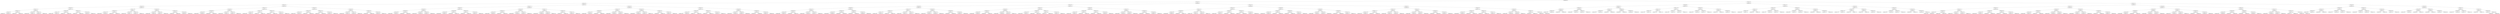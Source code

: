 digraph G{
823156231 [label="Node{data=[6816, 6816]}"]
823156231 -> 998681597
998681597 [label="Node{data=[3604, 3604]}"]
998681597 -> 622530648
622530648 [label="Node{data=[2948, 2948]}"]
622530648 -> 419401091
419401091 [label="Node{data=[2391, 2391]}"]
419401091 -> 732694781
732694781 [label="Node{data=[1355, 1355]}"]
732694781 -> 637241142
637241142 [label="Node{data=[1339, 1339]}"]
637241142 -> 1478478337
1478478337 [label="Node{data=[1331, 1331]}"]
1478478337 -> 1013499668
1013499668 [label="Node{data=[1327, 1327]}"]
1013499668 -> 2001263492
2001263492 [label="Node{data=[918, 918]}"]
2001263492 -> 242425964
242425964 [label="Node{data=[912, 912]}"]
2001263492 -> 681229409
681229409 [label="Node{data=[1326, 1326]}"]
1013499668 -> 1378913793
1378913793 [label="Node{data=[1329, 1329]}"]
1378913793 -> 1670773560
1670773560 [label="Node{data=[1328, 1328]}"]
1378913793 -> 1962071910
1962071910 [label="Node{data=[1330, 1330]}"]
1478478337 -> 158729261
158729261 [label="Node{data=[1335, 1335]}"]
158729261 -> 1600177028
1600177028 [label="Node{data=[1333, 1333]}"]
1600177028 -> 325107563
325107563 [label="Node{data=[1332, 1332]}"]
1600177028 -> 1900745606
1900745606 [label="Node{data=[1334, 1334]}"]
158729261 -> 1218782958
1218782958 [label="Node{data=[1337, 1337]}"]
1218782958 -> 293642397
293642397 [label="Node{data=[1336, 1336]}"]
1218782958 -> 118345249
118345249 [label="Node{data=[1338, 1338]}"]
637241142 -> 787688037
787688037 [label="Node{data=[1347, 1347]}"]
787688037 -> 1333852931
1333852931 [label="Node{data=[1343, 1343]}"]
1333852931 -> 1536179750
1536179750 [label="Node{data=[1341, 1341]}"]
1536179750 -> 839229363
839229363 [label="Node{data=[1340, 1340]}"]
1536179750 -> 93469588
93469588 [label="Node{data=[1342, 1342]}"]
1333852931 -> 1300398278
1300398278 [label="Node{data=[1345, 1345]}"]
1300398278 -> 398059102
398059102 [label="Node{data=[1344, 1344]}"]
1300398278 -> 157227805
157227805 [label="Node{data=[1346, 1346]}"]
787688037 -> 495308601
495308601 [label="Node{data=[1351, 1351]}"]
495308601 -> 1146677503
1146677503 [label="Node{data=[1349, 1349]}"]
1146677503 -> 470510908
470510908 [label="Node{data=[1348, 1348]}"]
1146677503 -> 1836915283
1836915283 [label="Node{data=[1350, 1350]}"]
495308601 -> 1580399810
1580399810 [label="Node{data=[1353, 1353]}"]
1580399810 -> 1563359467
1563359467 [label="Node{data=[1352, 1352]}"]
1580399810 -> 436935935
436935935 [label="Node{data=[1354, 1354]}"]
732694781 -> 530657903
530657903 [label="Node{data=[2282, 2282]}"]
530657903 -> 1455163829
1455163829 [label="Node{data=[2274, 2274]}"]
1455163829 -> 2088720937
2088720937 [label="Node{data=[2190, 2190]}"]
2088720937 -> 1053904317
1053904317 [label="Node{data=[1357, 1357]}"]
1053904317 -> 687153730
687153730 [label="Node{data=[1356, 1356]}"]
1053904317 -> 506619720
506619720 [label="Node{data=[1358, 1358]}"]
2088720937 -> 412797109
412797109 [label="Node{data=[2232, 2232]}"]
412797109 -> 739427006
739427006 [label="Node{data=[2219, 2219]}"]
412797109 -> 770966092
770966092 [label="Node{data=[2254, 2254]}"]
1455163829 -> 552679581
552679581 [label="Node{data=[2278, 2278]}"]
552679581 -> 1851822934
1851822934 [label="Node{data=[2276, 2276]}"]
1851822934 -> 1415428886
1415428886 [label="Node{data=[2275, 2275]}"]
1851822934 -> 1505109427
1505109427 [label="Node{data=[2277, 2277]}"]
552679581 -> 1890245576
1890245576 [label="Node{data=[2280, 2280]}"]
1890245576 -> 448404648
448404648 [label="Node{data=[2279, 2279]}"]
1890245576 -> 587633122
587633122 [label="Node{data=[2281, 2281]}"]
530657903 -> 1274393484
1274393484 [label="Node{data=[2383, 2383]}"]
1274393484 -> 1831294369
1831294369 [label="Node{data=[2286, 2286]}"]
1831294369 -> 665996273
665996273 [label="Node{data=[2284, 2284]}"]
665996273 -> 808208228
808208228 [label="Node{data=[2283, 2283]}"]
665996273 -> 1453587262
1453587262 [label="Node{data=[2285, 2285]}"]
1831294369 -> 33437206
33437206 [label="Node{data=[2329, 2329]}"]
33437206 -> 883300379
883300379 [label="Node{data=[2287, 2287]}"]
33437206 -> 1726185100
1726185100 [label="Node{data=[2382, 2382]}"]
1274393484 -> 793776997
793776997 [label="Node{data=[2387, 2387]}"]
793776997 -> 1609489951
1609489951 [label="Node{data=[2385, 2385]}"]
1609489951 -> 1527538489
1527538489 [label="Node{data=[2384, 2384]}"]
1609489951 -> 652632522
652632522 [label="Node{data=[2386, 2386]}"]
793776997 -> 159548744
159548744 [label="Node{data=[2389, 2389]}"]
159548744 -> 540392513
540392513 [label="Node{data=[2388, 2388]}"]
159548744 -> 404231893
404231893 [label="Node{data=[2390, 2390]}"]
419401091 -> 224779309
224779309 [label="Node{data=[2423, 2423]}"]
224779309 -> 282112012
282112012 [label="Node{data=[2407, 2407]}"]
282112012 -> 487248355
487248355 [label="Node{data=[2399, 2399]}"]
487248355 -> 1174192681
1174192681 [label="Node{data=[2395, 2395]}"]
1174192681 -> 1717303823
1717303823 [label="Node{data=[2393, 2393]}"]
1717303823 -> 1939764760
1939764760 [label="Node{data=[2392, 2392]}"]
1717303823 -> 944776257
944776257 [label="Node{data=[2394, 2394]}"]
1174192681 -> 454972648
454972648 [label="Node{data=[2397, 2397]}"]
454972648 -> 573332998
573332998 [label="Node{data=[2396, 2396]}"]
454972648 -> 570610413
570610413 [label="Node{data=[2398, 2398]}"]
487248355 -> 457808064
457808064 [label="Node{data=[2403, 2403]}"]
457808064 -> 1914250837
1914250837 [label="Node{data=[2401, 2401]}"]
1914250837 -> 839228030
839228030 [label="Node{data=[2400, 2400]}"]
1914250837 -> 103064425
103064425 [label="Node{data=[2402, 2402]}"]
457808064 -> 1367127285
1367127285 [label="Node{data=[2405, 2405]}"]
1367127285 -> 1793854209
1793854209 [label="Node{data=[2404, 2404]}"]
1367127285 -> 1956952648
1956952648 [label="Node{data=[2406, 2406]}"]
282112012 -> 1471705182
1471705182 [label="Node{data=[2415, 2415]}"]
1471705182 -> 1666690368
1666690368 [label="Node{data=[2411, 2411]}"]
1666690368 -> 1776879144
1776879144 [label="Node{data=[2409, 2409]}"]
1776879144 -> 944674727
944674727 [label="Node{data=[2408, 2408]}"]
1776879144 -> 744499824
744499824 [label="Node{data=[2410, 2410]}"]
1666690368 -> 1912848145
1912848145 [label="Node{data=[2413, 2413]}"]
1912848145 -> 1400516415
1400516415 [label="Node{data=[2412, 2412]}"]
1912848145 -> 533031256
533031256 [label="Node{data=[2414, 2414]}"]
1471705182 -> 853271418
853271418 [label="Node{data=[2419, 2419]}"]
853271418 -> 1565473031
1565473031 [label="Node{data=[2417, 2417]}"]
1565473031 -> 1599010374
1599010374 [label="Node{data=[2416, 2416]}"]
1565473031 -> 1802881886
1802881886 [label="Node{data=[2418, 2418]}"]
853271418 -> 114832761
114832761 [label="Node{data=[2421, 2421]}"]
114832761 -> 586920868
586920868 [label="Node{data=[2420, 2420]}"]
114832761 -> 179281275
179281275 [label="Node{data=[2422, 2422]}"]
224779309 -> 1329956939
1329956939 [label="Node{data=[2491, 2491]}"]
1329956939 -> 150019879
150019879 [label="Node{data=[2431, 2431]}"]
150019879 -> 2011753230
2011753230 [label="Node{data=[2427, 2427]}"]
2011753230 -> 31122637
31122637 [label="Node{data=[2425, 2425]}"]
31122637 -> 1648243565
1648243565 [label="Node{data=[2424, 2424]}"]
31122637 -> 1656094762
1656094762 [label="Node{data=[2426, 2426]}"]
2011753230 -> 1379280873
1379280873 [label="Node{data=[2429, 2429]}"]
1379280873 -> 68967918
68967918 [label="Node{data=[2428, 2428]}"]
1379280873 -> 397063003
397063003 [label="Node{data=[2430, 2430]}"]
150019879 -> 1171211988
1171211988 [label="Node{data=[2487, 2487]}"]
1171211988 -> 639969515
639969515 [label="Node{data=[2485, 2485]}"]
639969515 -> 1085334252
1085334252 [label="Node{data=[2434, 2434]}"]
639969515 -> 37921226
37921226 [label="Node{data=[2486, 2486]}"]
1171211988 -> 1032109744
1032109744 [label="Node{data=[2489, 2489]}"]
1032109744 -> 845786011
845786011 [label="Node{data=[2488, 2488]}"]
1032109744 -> 1971951800
1971951800 [label="Node{data=[2490, 2490]}"]
1329956939 -> 1657944882
1657944882 [label="Node{data=[2889, 2889]}"]
1657944882 -> 2059102438
2059102438 [label="Node{data=[2495, 2495]}"]
2059102438 -> 91304281
91304281 [label="Node{data=[2493, 2493]}"]
91304281 -> 1015293207
1015293207 [label="Node{data=[2492, 2492]}"]
91304281 -> 1341952542
1341952542 [label="Node{data=[2494, 2494]}"]
2059102438 -> 1847668575
1847668575 [label="Node{data=[2497, 2497]}"]
1847668575 -> 1649815611
1649815611 [label="Node{data=[2496, 2496]}"]
1847668575 -> 2137460219
2137460219 [label="Node{data=[2498, 2498]}"]
1657944882 -> 1411390571
1411390571 [label="Node{data=[2944, 2944]}"]
1411390571 -> 865897063
865897063 [label="Node{data=[2918, 2918]}"]
865897063 -> 1620620231
1620620231 [label="Node{data=[2890, 2890]}"]
865897063 -> 660042490
660042490 [label="Node{data=[2943, 2943]}"]
1411390571 -> 1933635903
1933635903 [label="Node{data=[2946, 2946]}"]
1933635903 -> 609784450
609784450 [label="Node{data=[2945, 2945]}"]
1933635903 -> 24845125
24845125 [label="Node{data=[2947, 2947]}"]
622530648 -> 489126194
489126194 [label="Node{data=[3079, 3079]}"]
489126194 -> 1763355296
1763355296 [label="Node{data=[3027, 3027]}"]
1763355296 -> 154593667
154593667 [label="Node{data=[2964, 2964]}"]
154593667 -> 1347316435
1347316435 [label="Node{data=[2956, 2956]}"]
1347316435 -> 1980131073
1980131073 [label="Node{data=[2952, 2952]}"]
1980131073 -> 1257610443
1257610443 [label="Node{data=[2950, 2950]}"]
1257610443 -> 1957764839
1957764839 [label="Node{data=[2949, 2949]}"]
1257610443 -> 1468725840
1468725840 [label="Node{data=[2951, 2951]}"]
1980131073 -> 309436879
309436879 [label="Node{data=[2954, 2954]}"]
309436879 -> 1954833550
1954833550 [label="Node{data=[2953, 2953]}"]
309436879 -> 138283743
138283743 [label="Node{data=[2955, 2955]}"]
1347316435 -> 140917234
140917234 [label="Node{data=[2960, 2960]}"]
140917234 -> 386305768
386305768 [label="Node{data=[2958, 2958]}"]
386305768 -> 1089546386
1089546386 [label="Node{data=[2957, 2957]}"]
386305768 -> 954313377
954313377 [label="Node{data=[2959, 2959]}"]
140917234 -> 32620006
32620006 [label="Node{data=[2962, 2962]}"]
32620006 -> 572719870
572719870 [label="Node{data=[2961, 2961]}"]
32620006 -> 1809783696
1809783696 [label="Node{data=[2963, 2963]}"]
154593667 -> 1591611624
1591611624 [label="Node{data=[2972, 2972]}"]
1591611624 -> 1380747352
1380747352 [label="Node{data=[2968, 2968]}"]
1380747352 -> 1757565981
1757565981 [label="Node{data=[2966, 2966]}"]
1757565981 -> 2077409550
2077409550 [label="Node{data=[2965, 2965]}"]
1757565981 -> 1428539340
1428539340 [label="Node{data=[2967, 2967]}"]
1380747352 -> 1671273336
1671273336 [label="Node{data=[2970, 2970]}"]
1671273336 -> 428165546
428165546 [label="Node{data=[2969, 2969]}"]
1671273336 -> 1957830949
1957830949 [label="Node{data=[2971, 2971]}"]
1591611624 -> 257065944
257065944 [label="Node{data=[3023, 3023]}"]
257065944 -> 10198801
10198801 [label="Node{data=[3021, 3021]}"]
10198801 -> 861953713
861953713 [label="Node{data=[3020, 3020]}"]
10198801 -> 1455356657
1455356657 [label="Node{data=[3022, 3022]}"]
257065944 -> 1298788285
1298788285 [label="Node{data=[3025, 3025]}"]
1298788285 -> 290886166
290886166 [label="Node{data=[3024, 3024]}"]
1298788285 -> 544396123
544396123 [label="Node{data=[3026, 3026]}"]
1763355296 -> 20634838
20634838 [label="Node{data=[3063, 3063]}"]
20634838 -> 53272395
53272395 [label="Node{data=[3035, 3035]}"]
53272395 -> 642722586
642722586 [label="Node{data=[3031, 3031]}"]
642722586 -> 277990531
277990531 [label="Node{data=[3029, 3029]}"]
277990531 -> 1192918571
1192918571 [label="Node{data=[3028, 3028]}"]
277990531 -> 573122308
573122308 [label="Node{data=[3030, 3030]}"]
642722586 -> 2103566240
2103566240 [label="Node{data=[3033, 3033]}"]
2103566240 -> 1661657435
1661657435 [label="Node{data=[3032, 3032]}"]
2103566240 -> 2004164663
2004164663 [label="Node{data=[3034, 3034]}"]
53272395 -> 479144154
479144154 [label="Node{data=[3039, 3039]}"]
479144154 -> 1876977716
1876977716 [label="Node{data=[3037, 3037]}"]
1876977716 -> 1540639914
1540639914 [label="Node{data=[3036, 3036]}"]
1876977716 -> 100580223
100580223 [label="Node{data=[3038, 3038]}"]
479144154 -> 1616026338
1616026338 [label="Node{data=[3061, 3061]}"]
1616026338 -> 203419412
203419412 [label="Node{data=[3040, 3040]}"]
1616026338 -> 1977041697
1977041697 [label="Node{data=[3062, 3062]}"]
20634838 -> 92416935
92416935 [label="Node{data=[3071, 3071]}"]
92416935 -> 1903371391
1903371391 [label="Node{data=[3067, 3067]}"]
1903371391 -> 48693770
48693770 [label="Node{data=[3065, 3065]}"]
48693770 -> 1306957628
1306957628 [label="Node{data=[3064, 3064]}"]
48693770 -> 1496142388
1496142388 [label="Node{data=[3066, 3066]}"]
1903371391 -> 831903154
831903154 [label="Node{data=[3069, 3069]}"]
831903154 -> 198731480
198731480 [label="Node{data=[3068, 3068]}"]
831903154 -> 1929269224
1929269224 [label="Node{data=[3070, 3070]}"]
92416935 -> 1097928561
1097928561 [label="Node{data=[3075, 3075]}"]
1097928561 -> 1582725800
1582725800 [label="Node{data=[3073, 3073]}"]
1582725800 -> 376453404
376453404 [label="Node{data=[3072, 3072]}"]
1582725800 -> 376546613
376546613 [label="Node{data=[3074, 3074]}"]
1097928561 -> 1605511693
1605511693 [label="Node{data=[3077, 3077]}"]
1605511693 -> 853313641
853313641 [label="Node{data=[3076, 3076]}"]
1605511693 -> 628355063
628355063 [label="Node{data=[3078, 3078]}"]
489126194 -> 1051770465
1051770465 [label="Node{data=[3206, 3206]}"]
1051770465 -> 1880885752
1880885752 [label="Node{data=[3095, 3095]}"]
1880885752 -> 643123282
643123282 [label="Node{data=[3087, 3087]}"]
643123282 -> 484644664
484644664 [label="Node{data=[3083, 3083]}"]
484644664 -> 664531315
664531315 [label="Node{data=[3081, 3081]}"]
664531315 -> 936935345
936935345 [label="Node{data=[3080, 3080]}"]
664531315 -> 994289344
994289344 [label="Node{data=[3082, 3082]}"]
484644664 -> 1067265095
1067265095 [label="Node{data=[3085, 3085]}"]
1067265095 -> 1207255726
1207255726 [label="Node{data=[3084, 3084]}"]
1067265095 -> 866420758
866420758 [label="Node{data=[3086, 3086]}"]
643123282 -> 368528644
368528644 [label="Node{data=[3091, 3091]}"]
368528644 -> 1130280169
1130280169 [label="Node{data=[3089, 3089]}"]
1130280169 -> 785612318
785612318 [label="Node{data=[3088, 3088]}"]
1130280169 -> 966834154
966834154 [label="Node{data=[3090, 3090]}"]
368528644 -> 370164407
370164407 [label="Node{data=[3093, 3093]}"]
370164407 -> 551503200
551503200 [label="Node{data=[3092, 3092]}"]
370164407 -> 365554923
365554923 [label="Node{data=[3094, 3094]}"]
1880885752 -> 703207007
703207007 [label="Node{data=[3198, 3198]}"]
703207007 -> 1031531567
1031531567 [label="Node{data=[3099, 3099]}"]
1031531567 -> 1733642917
1733642917 [label="Node{data=[3097, 3097]}"]
1733642917 -> 1033985040
1033985040 [label="Node{data=[3096, 3096]}"]
1733642917 -> 1149299989
1149299989 [label="Node{data=[3098, 3098]}"]
1031531567 -> 653814590
653814590 [label="Node{data=[3169, 3169]}"]
653814590 -> 1798638886
1798638886 [label="Node{data=[3103, 3103]}"]
653814590 -> 1547931020
1547931020 [label="Node{data=[3197, 3197]}"]
703207007 -> 535313236
535313236 [label="Node{data=[3202, 3202]}"]
535313236 -> 2058097164
2058097164 [label="Node{data=[3200, 3200]}"]
2058097164 -> 968064066
968064066 [label="Node{data=[3199, 3199]}"]
2058097164 -> 2036119829
2036119829 [label="Node{data=[3201, 3201]}"]
535313236 -> 665849841
665849841 [label="Node{data=[3204, 3204]}"]
665849841 -> 1033258361
1033258361 [label="Node{data=[3203, 3203]}"]
665849841 -> 526745573
526745573 [label="Node{data=[3205, 3205]}"]
1051770465 -> 65923341
65923341 [label="Node{data=[3222, 3222]}"]
65923341 -> 612741382
612741382 [label="Node{data=[3214, 3214]}"]
612741382 -> 733447522
733447522 [label="Node{data=[3210, 3210]}"]
733447522 -> 530144678
530144678 [label="Node{data=[3208, 3208]}"]
530144678 -> 1943042777
1943042777 [label="Node{data=[3207, 3207]}"]
530144678 -> 2060773412
2060773412 [label="Node{data=[3209, 3209]}"]
733447522 -> 1835007625
1835007625 [label="Node{data=[3212, 3212]}"]
1835007625 -> 956234473
956234473 [label="Node{data=[3211, 3211]}"]
1835007625 -> 1216891293
1216891293 [label="Node{data=[3213, 3213]}"]
612741382 -> 356523360
356523360 [label="Node{data=[3218, 3218]}"]
356523360 -> 133759735
133759735 [label="Node{data=[3216, 3216]}"]
133759735 -> 1210030419
1210030419 [label="Node{data=[3215, 3215]}"]
133759735 -> 1121052012
1121052012 [label="Node{data=[3217, 3217]}"]
356523360 -> 1466911563
1466911563 [label="Node{data=[3220, 3220]}"]
1466911563 -> 407766507
407766507 [label="Node{data=[3219, 3219]}"]
1466911563 -> 749720240
749720240 [label="Node{data=[3221, 3221]}"]
65923341 -> 1629006028
1629006028 [label="Node{data=[3596, 3596]}"]
1629006028 -> 1283490487
1283490487 [label="Node{data=[3520, 3520]}"]
1283490487 -> 613001105
613001105 [label="Node{data=[3275, 3275]}"]
613001105 -> 1994513378
1994513378 [label="Node{data=[3223, 3223]}"]
613001105 -> 1377522490
1377522490 [label="Node{data=[3426, 3426]}"]
1283490487 -> 440858356
440858356 [label="Node{data=[3555, 3555]}"]
440858356 -> 1931116290
1931116290 [label="Node{data=[3544, 3544]}"]
440858356 -> 199001160
199001160 [label="Node{data=[3595, 3595]}"]
1629006028 -> 64394378
64394378 [label="Node{data=[3600, 3600]}"]
64394378 -> 780809042
780809042 [label="Node{data=[3598, 3598]}"]
780809042 -> 248032238
248032238 [label="Node{data=[3597, 3597]}"]
780809042 -> 1633259707
1633259707 [label="Node{data=[3599, 3599]}"]
64394378 -> 1453075166
1453075166 [label="Node{data=[3602, 3602]}"]
1453075166 -> 695436284
695436284 [label="Node{data=[3601, 3601]}"]
1453075166 -> 1655687911
1655687911 [label="Node{data=[3603, 3603]}"]
998681597 -> 1339970113
1339970113 [label="Node{data=[5505, 5505]}"]
1339970113 -> 2015583166
2015583166 [label="Node{data=[3857, 3857]}"]
2015583166 -> 1308248869
1308248869 [label="Node{data=[3699, 3699]}"]
1308248869 -> 1360939151
1360939151 [label="Node{data=[3683, 3683]}"]
1360939151 -> 1819235511
1819235511 [label="Node{data=[3612, 3612]}"]
1819235511 -> 242420783
242420783 [label="Node{data=[3608, 3608]}"]
242420783 -> 290446759
290446759 [label="Node{data=[3606, 3606]}"]
290446759 -> 850834737
850834737 [label="Node{data=[3605, 3605]}"]
290446759 -> 610960700
610960700 [label="Node{data=[3607, 3607]}"]
242420783 -> 846133226
846133226 [label="Node{data=[3610, 3610]}"]
846133226 -> 1571006181
1571006181 [label="Node{data=[3609, 3609]}"]
846133226 -> 1522245469
1522245469 [label="Node{data=[3611, 3611]}"]
1819235511 -> 705208915
705208915 [label="Node{data=[3616, 3616]}"]
705208915 -> 1864159583
1864159583 [label="Node{data=[3614, 3614]}"]
1864159583 -> 793302743
793302743 [label="Node{data=[3613, 3613]}"]
1864159583 -> 688907540
688907540 [label="Node{data=[3615, 3615]}"]
705208915 -> 1182449756
1182449756 [label="Node{data=[3681, 3681]}"]
1182449756 -> 1340438501
1340438501 [label="Node{data=[3617, 3617]}"]
1182449756 -> 645066400
645066400 [label="Node{data=[3682, 3682]}"]
1360939151 -> 1879279679
1879279679 [label="Node{data=[3691, 3691]}"]
1879279679 -> 1626070595
1626070595 [label="Node{data=[3687, 3687]}"]
1626070595 -> 81119204
81119204 [label="Node{data=[3685, 3685]}"]
81119204 -> 895696432
895696432 [label="Node{data=[3684, 3684]}"]
81119204 -> 1498221267
1498221267 [label="Node{data=[3686, 3686]}"]
1626070595 -> 1743445631
1743445631 [label="Node{data=[3689, 3689]}"]
1743445631 -> 1294651265
1294651265 [label="Node{data=[3688, 3688]}"]
1743445631 -> 1637153450
1637153450 [label="Node{data=[3690, 3690]}"]
1879279679 -> 1354657753
1354657753 [label="Node{data=[3695, 3695]}"]
1354657753 -> 1628850839
1628850839 [label="Node{data=[3693, 3693]}"]
1628850839 -> 2061228019
2061228019 [label="Node{data=[3692, 3692]}"]
1628850839 -> 1021060008
1021060008 [label="Node{data=[3694, 3694]}"]
1354657753 -> 524243789
524243789 [label="Node{data=[3697, 3697]}"]
524243789 -> 1286533327
1286533327 [label="Node{data=[3696, 3696]}"]
524243789 -> 1760482022
1760482022 [label="Node{data=[3698, 3698]}"]
1308248869 -> 896695600
896695600 [label="Node{data=[3826, 3826]}"]
896695600 -> 1353901544
1353901544 [label="Node{data=[3707, 3707]}"]
1353901544 -> 1805733817
1805733817 [label="Node{data=[3703, 3703]}"]
1805733817 -> 1975966153
1975966153 [label="Node{data=[3701, 3701]}"]
1975966153 -> 1409003964
1409003964 [label="Node{data=[3700, 3700]}"]
1975966153 -> 346133390
346133390 [label="Node{data=[3702, 3702]}"]
1805733817 -> 1964821028
1964821028 [label="Node{data=[3705, 3705]}"]
1964821028 -> 911695327
911695327 [label="Node{data=[3704, 3704]}"]
1964821028 -> 942636280
942636280 [label="Node{data=[3706, 3706]}"]
1353901544 -> 537568656
537568656 [label="Node{data=[3711, 3711]}"]
537568656 -> 869533279
869533279 [label="Node{data=[3709, 3709]}"]
869533279 -> 1071713375
1071713375 [label="Node{data=[3708, 3708]}"]
869533279 -> 2087354343
2087354343 [label="Node{data=[3710, 3710]}"]
537568656 -> 154760159
154760159 [label="Node{data=[3713, 3713]}"]
154760159 -> 449604185
449604185 [label="Node{data=[3712, 3712]}"]
154760159 -> 762846891
762846891 [label="Node{data=[3733, 3733]}"]
896695600 -> 46320036
46320036 [label="Node{data=[3849, 3849]}"]
46320036 -> 1084745128
1084745128 [label="Node{data=[3845, 3845]}"]
1084745128 -> 960545095
960545095 [label="Node{data=[3828, 3828]}"]
960545095 -> 1411390850
1411390850 [label="Node{data=[3827, 3827]}"]
960545095 -> 1086026059
1086026059 [label="Node{data=[3844, 3844]}"]
1084745128 -> 1070487121
1070487121 [label="Node{data=[3847, 3847]}"]
1070487121 -> 3928598
3928598 [label="Node{data=[3846, 3846]}"]
1070487121 -> 1419981726
1419981726 [label="Node{data=[3848, 3848]}"]
46320036 -> 1325998440
1325998440 [label="Node{data=[3853, 3853]}"]
1325998440 -> 45652486
45652486 [label="Node{data=[3851, 3851]}"]
45652486 -> 1573679877
1573679877 [label="Node{data=[3850, 3850]}"]
45652486 -> 280925409
280925409 [label="Node{data=[3852, 3852]}"]
1325998440 -> 372958719
372958719 [label="Node{data=[3855, 3855]}"]
372958719 -> 1351886228
1351886228 [label="Node{data=[3854, 3854]}"]
372958719 -> 1853763800
1853763800 [label="Node{data=[3856, 3856]}"]
2015583166 -> 168015978
168015978 [label="Node{data=[4321, 4321]}"]
168015978 -> 1272426952
1272426952 [label="Node{data=[4228, 4228]}"]
1272426952 -> 975082915
975082915 [label="Node{data=[3865, 3865]}"]
975082915 -> 628722376
628722376 [label="Node{data=[3861, 3861]}"]
628722376 -> 850306789
850306789 [label="Node{data=[3859, 3859]}"]
850306789 -> 1149307017
1149307017 [label="Node{data=[3858, 3858]}"]
850306789 -> 175914551
175914551 [label="Node{data=[3860, 3860]}"]
628722376 -> 1673190010
1673190010 [label="Node{data=[3863, 3863]}"]
1673190010 -> 610586982
610586982 [label="Node{data=[3862, 3862]}"]
1673190010 -> 1760378915
1760378915 [label="Node{data=[3864, 3864]}"]
975082915 -> 59463311
59463311 [label="Node{data=[3958, 3958]}"]
59463311 -> 920073614
920073614 [label="Node{data=[3932, 3932]}"]
920073614 -> 884620755
884620755 [label="Node{data=[3903, 3903]}"]
920073614 -> 919904063
919904063 [label="Node{data=[3950, 3950]}"]
59463311 -> 1873971268
1873971268 [label="Node{data=[4226, 4226]}"]
1873971268 -> 1615248249
1615248249 [label="Node{data=[4026, 4026]}"]
1873971268 -> 91706887
91706887 [label="Node{data=[4227, 4227]}"]
1272426952 -> 398986481
398986481 [label="Node{data=[4236, 4236]}"]
398986481 -> 1824741092
1824741092 [label="Node{data=[4232, 4232]}"]
1824741092 -> 965453174
965453174 [label="Node{data=[4230, 4230]}"]
965453174 -> 108202798
108202798 [label="Node{data=[4229, 4229]}"]
965453174 -> 1368072341
1368072341 [label="Node{data=[4231, 4231]}"]
1824741092 -> 654911542
654911542 [label="Node{data=[4234, 4234]}"]
654911542 -> 1137543604
1137543604 [label="Node{data=[4233, 4233]}"]
654911542 -> 1568260248
1568260248 [label="Node{data=[4235, 4235]}"]
398986481 -> 1442761770
1442761770 [label="Node{data=[4317, 4317]}"]
1442761770 -> 995628603
995628603 [label="Node{data=[4238, 4238]}"]
995628603 -> 343386317
343386317 [label="Node{data=[4237, 4237]}"]
995628603 -> 127522779
127522779 [label="Node{data=[4239, 4239]}"]
1442761770 -> 614843550
614843550 [label="Node{data=[4319, 4319]}"]
614843550 -> 1597499391
1597499391 [label="Node{data=[4318, 4318]}"]
614843550 -> 1991187732
1991187732 [label="Node{data=[4320, 4320]}"]
168015978 -> 1069624085
1069624085 [label="Node{data=[5489, 5489]}"]
1069624085 -> 894077255
894077255 [label="Node{data=[4329, 4329]}"]
894077255 -> 1436715022
1436715022 [label="Node{data=[4325, 4325]}"]
1436715022 -> 1533769747
1533769747 [label="Node{data=[4323, 4323]}"]
1533769747 -> 1833204200
1833204200 [label="Node{data=[4322, 4322]}"]
1533769747 -> 212190646
212190646 [label="Node{data=[4324, 4324]}"]
1436715022 -> 1292291796
1292291796 [label="Node{data=[4327, 4327]}"]
1292291796 -> 1294834823
1294834823 [label="Node{data=[4326, 4326]}"]
1292291796 -> 65546227
65546227 [label="Node{data=[4328, 4328]}"]
894077255 -> 566417997
566417997 [label="Node{data=[5451, 5451]}"]
566417997 -> 1514787023
1514787023 [label="Node{data=[4331, 4331]}"]
1514787023 -> 2074195621
2074195621 [label="Node{data=[4330, 4330]}"]
1514787023 -> 959762845
959762845 [label="Node{data=[5450, 5450]}"]
566417997 -> 244544580
244544580 [label="Node{data=[5453, 5453]}"]
244544580 -> 440926961
440926961 [label="Node{data=[5452, 5452]}"]
244544580 -> 1814731651
1814731651 [label="Node{data=[5488, 5488]}"]
1069624085 -> 1930233762
1930233762 [label="Node{data=[5497, 5497]}"]
1930233762 -> 1713990867
1713990867 [label="Node{data=[5493, 5493]}"]
1713990867 -> 1017951597
1017951597 [label="Node{data=[5491, 5491]}"]
1017951597 -> 81975288
81975288 [label="Node{data=[5490, 5490]}"]
1017951597 -> 533328081
533328081 [label="Node{data=[5492, 5492]}"]
1713990867 -> 850085903
850085903 [label="Node{data=[5495, 5495]}"]
850085903 -> 1802867946
1802867946 [label="Node{data=[5494, 5494]}"]
850085903 -> 2033894251
2033894251 [label="Node{data=[5496, 5496]}"]
1930233762 -> 690351077
690351077 [label="Node{data=[5501, 5501]}"]
690351077 -> 1101407742
1101407742 [label="Node{data=[5499, 5499]}"]
1101407742 -> 104016868
104016868 [label="Node{data=[5498, 5498]}"]
1101407742 -> 691896786
691896786 [label="Node{data=[5500, 5500]}"]
690351077 -> 801189331
801189331 [label="Node{data=[5503, 5503]}"]
801189331 -> 1605923840
1605923840 [label="Node{data=[5502, 5502]}"]
801189331 -> 1087047704
1087047704 [label="Node{data=[5504, 5504]}"]
1339970113 -> 96285378
96285378 [label="Node{data=[6473, 6473]}"]
96285378 -> 590624787
590624787 [label="Node{data=[5856, 5856]}"]
590624787 -> 1060126721
1060126721 [label="Node{data=[5728, 5728]}"]
1060126721 -> 656610359
656610359 [label="Node{data=[5720, 5720]}"]
656610359 -> 1264851251
1264851251 [label="Node{data=[5635, 5635]}"]
1264851251 -> 1234322668
1234322668 [label="Node{data=[5633, 5633]}"]
1234322668 -> 1956590999
1956590999 [label="Node{data=[5506, 5506]}"]
1234322668 -> 1260524959
1260524959 [label="Node{data=[5634, 5634]}"]
1264851251 -> 551825481
551825481 [label="Node{data=[5677, 5677]}"]
551825481 -> 2072683933
2072683933 [label="Node{data=[5644, 5644]}"]
551825481 -> 1983120630
1983120630 [label="Node{data=[5711, 5711]}"]
656610359 -> 769747266
769747266 [label="Node{data=[5724, 5724]}"]
769747266 -> 747008719
747008719 [label="Node{data=[5722, 5722]}"]
747008719 -> 42900623
42900623 [label="Node{data=[5721, 5721]}"]
747008719 -> 1414212508
1414212508 [label="Node{data=[5723, 5723]}"]
769747266 -> 1925641006
1925641006 [label="Node{data=[5726, 5726]}"]
1925641006 -> 1841948595
1841948595 [label="Node{data=[5725, 5725]}"]
1925641006 -> 458581089
458581089 [label="Node{data=[5727, 5727]}"]
1060126721 -> 374319964
374319964 [label="Node{data=[5736, 5736]}"]
374319964 -> 1398105400
1398105400 [label="Node{data=[5732, 5732]}"]
1398105400 -> 1904473246
1904473246 [label="Node{data=[5730, 5730]}"]
1904473246 -> 1103491235
1103491235 [label="Node{data=[5729, 5729]}"]
1904473246 -> 708556428
708556428 [label="Node{data=[5731, 5731]}"]
1398105400 -> 1379887702
1379887702 [label="Node{data=[5734, 5734]}"]
1379887702 -> 1022772107
1022772107 [label="Node{data=[5733, 5733]}"]
1379887702 -> 1381563486
1381563486 [label="Node{data=[5735, 5735]}"]
374319964 -> 622899023
622899023 [label="Node{data=[5754, 5754]}"]
622899023 -> 216271975
216271975 [label="Node{data=[5738, 5738]}"]
216271975 -> 33619051
33619051 [label="Node{data=[5737, 5737]}"]
216271975 -> 388975225
388975225 [label="Node{data=[5739, 5739]}"]
622899023 -> 936760580
936760580 [label="Node{data=[5826, 5826]}"]
936760580 -> 461267117
461267117 [label="Node{data=[5790, 5790]}"]
936760580 -> 513287181
513287181 [label="Node{data=[5840, 5840]}"]
590624787 -> 1930025253
1930025253 [label="Node{data=[5929, 5929]}"]
1930025253 -> 1793937333
1793937333 [label="Node{data=[5921, 5921]}"]
1793937333 -> 41824589
41824589 [label="Node{data=[5917, 5917]}"]
41824589 -> 1561974083
1561974083 [label="Node{data=[5915, 5915]}"]
1561974083 -> 1617227572
1617227572 [label="Node{data=[5872, 5872]}"]
1561974083 -> 1626637418
1626637418 [label="Node{data=[5916, 5916]}"]
41824589 -> 326317408
326317408 [label="Node{data=[5919, 5919]}"]
326317408 -> 5462400
5462400 [label="Node{data=[5918, 5918]}"]
326317408 -> 1200163825
1200163825 [label="Node{data=[5920, 5920]}"]
1793937333 -> 52039870
52039870 [label="Node{data=[5925, 5925]}"]
52039870 -> 164162952
164162952 [label="Node{data=[5923, 5923]}"]
164162952 -> 332216936
332216936 [label="Node{data=[5922, 5922]}"]
164162952 -> 479489379
479489379 [label="Node{data=[5924, 5924]}"]
52039870 -> 1331167663
1331167663 [label="Node{data=[5927, 5927]}"]
1331167663 -> 20058465
20058465 [label="Node{data=[5926, 5926]}"]
1331167663 -> 2069263701
2069263701 [label="Node{data=[5928, 5928]}"]
1930025253 -> 1150742569
1150742569 [label="Node{data=[6363, 6363]}"]
1150742569 -> 1271714925
1271714925 [label="Node{data=[5964, 5964]}"]
1271714925 -> 1524923756
1524923756 [label="Node{data=[5931, 5931]}"]
1524923756 -> 315639736
315639736 [label="Node{data=[5930, 5930]}"]
1524923756 -> 1630857843
1630857843 [label="Node{data=[5961, 5961]}"]
1271714925 -> 1282811268
1282811268 [label="Node{data=[6320, 6320]}"]
1282811268 -> 897592955
897592955 [label="Node{data=[6318, 6318]}"]
1282811268 -> 637354740
637354740 [label="Node{data=[6359, 6359]}"]
1150742569 -> 1675379530
1675379530 [label="Node{data=[6469, 6469]}"]
1675379530 -> 519766192
519766192 [label="Node{data=[6442, 6442]}"]
519766192 -> 708581090
708581090 [label="Node{data=[6425, 6425]}"]
519766192 -> 1704528819
1704528819 [label="Node{data=[6468, 6468]}"]
1675379530 -> 1683931737
1683931737 [label="Node{data=[6471, 6471]}"]
1683931737 -> 585539810
585539810 [label="Node{data=[6470, 6470]}"]
1683931737 -> 1747401050
1747401050 [label="Node{data=[6472, 6472]}"]
96285378 -> 1171157886
1171157886 [label="Node{data=[6631, 6631]}"]
1171157886 -> 1469066644
1469066644 [label="Node{data=[6489, 6489]}"]
1469066644 -> 1088841268
1088841268 [label="Node{data=[6481, 6481]}"]
1088841268 -> 299526811
299526811 [label="Node{data=[6477, 6477]}"]
299526811 -> 658091613
658091613 [label="Node{data=[6475, 6475]}"]
658091613 -> 1905515427
1905515427 [label="Node{data=[6474, 6474]}"]
658091613 -> 37209187
37209187 [label="Node{data=[6476, 6476]}"]
299526811 -> 1090254860
1090254860 [label="Node{data=[6479, 6479]}"]
1090254860 -> 710606088
710606088 [label="Node{data=[6478, 6478]}"]
1090254860 -> 1174103331
1174103331 [label="Node{data=[6480, 6480]}"]
1088841268 -> 2035524899
2035524899 [label="Node{data=[6485, 6485]}"]
2035524899 -> 1727469981
1727469981 [label="Node{data=[6483, 6483]}"]
1727469981 -> 456661750
456661750 [label="Node{data=[6482, 6482]}"]
1727469981 -> 91535055
91535055 [label="Node{data=[6484, 6484]}"]
2035524899 -> 1634361855
1634361855 [label="Node{data=[6487, 6487]}"]
1634361855 -> 1066383294
1066383294 [label="Node{data=[6486, 6486]}"]
1634361855 -> 1690039571
1690039571 [label="Node{data=[6488, 6488]}"]
1469066644 -> 1146742149
1146742149 [label="Node{data=[6497, 6497]}"]
1146742149 -> 1989017960
1989017960 [label="Node{data=[6493, 6493]}"]
1989017960 -> 889092672
889092672 [label="Node{data=[6491, 6491]}"]
889092672 -> 265683617
265683617 [label="Node{data=[6490, 6490]}"]
889092672 -> 78166803
78166803 [label="Node{data=[6492, 6492]}"]
1989017960 -> 36405167
36405167 [label="Node{data=[6495, 6495]}"]
36405167 -> 1170221520
1170221520 [label="Node{data=[6494, 6494]}"]
36405167 -> 2059204803
2059204803 [label="Node{data=[6496, 6496]}"]
1146742149 -> 999138468
999138468 [label="Node{data=[6501, 6501]}"]
999138468 -> 1644327549
1644327549 [label="Node{data=[6499, 6499]}"]
1644327549 -> 642275652
642275652 [label="Node{data=[6498, 6498]}"]
1644327549 -> 1001379758
1001379758 [label="Node{data=[6500, 6500]}"]
999138468 -> 1834089723
1834089723 [label="Node{data=[6597, 6597]}"]
1834089723 -> 481426102
481426102 [label="Node{data=[6544, 6544]}"]
1834089723 -> 2027356701
2027356701 [label="Node{data=[6630, 6630]}"]
1171157886 -> 1031841806
1031841806 [label="Node{data=[6749, 6749]}"]
1031841806 -> 1607740769
1607740769 [label="Node{data=[6741, 6741]}"]
1607740769 -> 1277364327
1277364327 [label="Node{data=[6737, 6737]}"]
1277364327 -> 212089876
212089876 [label="Node{data=[6661, 6661]}"]
212089876 -> 886846806
886846806 [label="Node{data=[6632, 6632]}"]
212089876 -> 1251846537
1251846537 [label="Node{data=[6736, 6736]}"]
1277364327 -> 506060941
506060941 [label="Node{data=[6739, 6739]}"]
506060941 -> 868236224
868236224 [label="Node{data=[6738, 6738]}"]
506060941 -> 1717821035
1717821035 [label="Node{data=[6740, 6740]}"]
1607740769 -> 1100341967
1100341967 [label="Node{data=[6745, 6745]}"]
1100341967 -> 283725816
283725816 [label="Node{data=[6743, 6743]}"]
283725816 -> 574973982
574973982 [label="Node{data=[6742, 6742]}"]
283725816 -> 1521314491
1521314491 [label="Node{data=[6744, 6744]}"]
1100341967 -> 885024955
885024955 [label="Node{data=[6747, 6747]}"]
885024955 -> 1846310740
1846310740 [label="Node{data=[6746, 6746]}"]
885024955 -> 1736501011
1736501011 [label="Node{data=[6748, 6748]}"]
1031841806 -> 1456058858
1456058858 [label="Node{data=[6808, 6808]}"]
1456058858 -> 1635487288
1635487288 [label="Node{data=[6804, 6804]}"]
1635487288 -> 1824580500
1824580500 [label="Node{data=[6751, 6751]}"]
1824580500 -> 211298656
211298656 [label="Node{data=[6750, 6750]}"]
1824580500 -> 398827512
398827512 [label="Node{data=[6803, 6803]}"]
1635487288 -> 712165750
712165750 [label="Node{data=[6806, 6806]}"]
712165750 -> 1103451119
1103451119 [label="Node{data=[6805, 6805]}"]
712165750 -> 207331742
207331742 [label="Node{data=[6807, 6807]}"]
1456058858 -> 937084338
937084338 [label="Node{data=[6812, 6812]}"]
937084338 -> 190812998
190812998 [label="Node{data=[6810, 6810]}"]
190812998 -> 1617880041
1617880041 [label="Node{data=[6809, 6809]}"]
190812998 -> 837347627
837347627 [label="Node{data=[6811, 6811]}"]
937084338 -> 1350458865
1350458865 [label="Node{data=[6814, 6814]}"]
1350458865 -> 659300635
659300635 [label="Node{data=[6813, 6813]}"]
1350458865 -> 808124336
808124336 [label="Node{data=[6815, 6815]}"]
823156231 -> 1182656815
1182656815 [label="Node{data=[9202, 9202]}"]
1182656815 -> 1691268548
1691268548 [label="Node{data=[9138, 9138]}"]
1691268548 -> 583799999
583799999 [label="Node{data=[6895, 6895]}"]
583799999 -> 1165797417
1165797417 [label="Node{data=[6873, 6873]}"]
1165797417 -> 1818301752
1818301752 [label="Node{data=[6824, 6824]}"]
1818301752 -> 2106654181
2106654181 [label="Node{data=[6820, 6820]}"]
2106654181 -> 1060861700
1060861700 [label="Node{data=[6818, 6818]}"]
1060861700 -> 522632490
522632490 [label="Node{data=[6817, 6817]}"]
1060861700 -> 2064298787
2064298787 [label="Node{data=[6819, 6819]}"]
2106654181 -> 26154610
26154610 [label="Node{data=[6822, 6822]}"]
26154610 -> 1701368336
1701368336 [label="Node{data=[6821, 6821]}"]
26154610 -> 1326312570
1326312570 [label="Node{data=[6823, 6823]}"]
1818301752 -> 1638980883
1638980883 [label="Node{data=[6869, 6869]}"]
1638980883 -> 410348497
410348497 [label="Node{data=[6826, 6826]}"]
410348497 -> 992924317
992924317 [label="Node{data=[6825, 6825]}"]
410348497 -> 459311038
459311038 [label="Node{data=[6827, 6827]}"]
1638980883 -> 2095028612
2095028612 [label="Node{data=[6871, 6871]}"]
2095028612 -> 1338461741
1338461741 [label="Node{data=[6870, 6870]}"]
2095028612 -> 36755314
36755314 [label="Node{data=[6872, 6872]}"]
1165797417 -> 494071293
494071293 [label="Node{data=[6881, 6881]}"]
494071293 -> 492917870
492917870 [label="Node{data=[6877, 6877]}"]
492917870 -> 1747113929
1747113929 [label="Node{data=[6875, 6875]}"]
1747113929 -> 1823282936
1823282936 [label="Node{data=[6874, 6874]}"]
1747113929 -> 1723466645
1723466645 [label="Node{data=[6876, 6876]}"]
492917870 -> 1911548168
1911548168 [label="Node{data=[6879, 6879]}"]
1911548168 -> 252572771
252572771 [label="Node{data=[6878, 6878]}"]
1911548168 -> 185805228
185805228 [label="Node{data=[6880, 6880]}"]
494071293 -> 1023620592
1023620592 [label="Node{data=[6885, 6885]}"]
1023620592 -> 858406129
858406129 [label="Node{data=[6883, 6883]}"]
858406129 -> 1399089179
1399089179 [label="Node{data=[6882, 6882]}"]
858406129 -> 1093170578
1093170578 [label="Node{data=[6884, 6884]}"]
1023620592 -> 1705010418
1705010418 [label="Node{data=[6887, 6887]}"]
1705010418 -> 126816515
126816515 [label="Node{data=[6886, 6886]}"]
1705010418 -> 2010879321
2010879321 [label="Node{data=[6888, 6888]}"]
583799999 -> 1969089237
1969089237 [label="Node{data=[9122, 9122]}"]
1969089237 -> 331122552
331122552 [label="Node{data=[7221, 7221]}"]
331122552 -> 1816435461
1816435461 [label="Node{data=[7128, 7128]}"]
1816435461 -> 1193196169
1193196169 [label="Node{data=[7073, 7073]}"]
1193196169 -> 1561328637
1561328637 [label="Node{data=[7045, 7045]}"]
1193196169 -> 721367139
721367139 [label="Node{data=[7108, 7108]}"]
1816435461 -> 1646992010
1646992010 [label="Node{data=[7179, 7179]}"]
1646992010 -> 1347628724
1347628724 [label="Node{data=[7149, 7149]}"]
1646992010 -> 1923217232
1923217232 [label="Node{data=[7207, 7207]}"]
331122552 -> 554614095
554614095 [label="Node{data=[7971, 7971]}"]
554614095 -> 466291886
466291886 [label="Node{data=[7312, 7312]}"]
466291886 -> 1386522605
1386522605 [label="Node{data=[7230, 7230]}"]
466291886 -> 792904094
792904094 [label="Node{data=[7361, 7361]}"]
554614095 -> 2079520252
2079520252 [label="Node{data=[9091, 9091]}"]
2079520252 -> 941570128
941570128 [label="Node{data=[7980, 7980]}"]
2079520252 -> 1341356913
1341356913 [label="Node{data=[9121, 9121]}"]
1969089237 -> 1979981088
1979981088 [label="Node{data=[9130, 9130]}"]
1979981088 -> 439704329
439704329 [label="Node{data=[9126, 9126]}"]
439704329 -> 1537818023
1537818023 [label="Node{data=[9124, 9124]}"]
1537818023 -> 265678160
265678160 [label="Node{data=[9123, 9123]}"]
1537818023 -> 1500388503
1500388503 [label="Node{data=[9125, 9125]}"]
439704329 -> 1765009824
1765009824 [label="Node{data=[9128, 9128]}"]
1765009824 -> 2070263076
2070263076 [label="Node{data=[9127, 9127]}"]
1765009824 -> 1534752885
1534752885 [label="Node{data=[9129, 9129]}"]
1979981088 -> 1926847785
1926847785 [label="Node{data=[9134, 9134]}"]
1926847785 -> 80856123
80856123 [label="Node{data=[9132, 9132]}"]
80856123 -> 1389075728
1389075728 [label="Node{data=[9131, 9131]}"]
80856123 -> 1526394604
1526394604 [label="Node{data=[9133, 9133]}"]
1926847785 -> 1651687567
1651687567 [label="Node{data=[9136, 9136]}"]
1651687567 -> 1745367270
1745367270 [label="Node{data=[9135, 9135]}"]
1651687567 -> 1722090474
1722090474 [label="Node{data=[9137, 9137]}"]
1691268548 -> 1805982812
1805982812 [label="Node{data=[9170, 9170]}"]
1805982812 -> 531095327
531095327 [label="Node{data=[9154, 9154]}"]
531095327 -> 906056461
906056461 [label="Node{data=[9146, 9146]}"]
906056461 -> 2020981876
2020981876 [label="Node{data=[9142, 9142]}"]
2020981876 -> 997267674
997267674 [label="Node{data=[9140, 9140]}"]
997267674 -> 437221260
437221260 [label="Node{data=[9139, 9139]}"]
997267674 -> 648726267
648726267 [label="Node{data=[9141, 9141]}"]
2020981876 -> 1936283718
1936283718 [label="Node{data=[9144, 9144]}"]
1936283718 -> 1089288505
1089288505 [label="Node{data=[9143, 9143]}"]
1936283718 -> 566199743
566199743 [label="Node{data=[9145, 9145]}"]
906056461 -> 1372717677
1372717677 [label="Node{data=[9150, 9150]}"]
1372717677 -> 1757469561
1757469561 [label="Node{data=[9148, 9148]}"]
1757469561 -> 1095566249
1095566249 [label="Node{data=[9147, 9147]}"]
1757469561 -> 469955650
469955650 [label="Node{data=[9149, 9149]}"]
1372717677 -> 1568824517
1568824517 [label="Node{data=[9152, 9152]}"]
1568824517 -> 871849759
871849759 [label="Node{data=[9151, 9151]}"]
1568824517 -> 437142147
437142147 [label="Node{data=[9153, 9153]}"]
531095327 -> 296031588
296031588 [label="Node{data=[9162, 9162]}"]
296031588 -> 1586370529
1586370529 [label="Node{data=[9158, 9158]}"]
1586370529 -> 1460184200
1460184200 [label="Node{data=[9156, 9156]}"]
1460184200 -> 1073409712
1073409712 [label="Node{data=[9155, 9155]}"]
1460184200 -> 105759262
105759262 [label="Node{data=[9157, 9157]}"]
1586370529 -> 684911657
684911657 [label="Node{data=[9160, 9160]}"]
684911657 -> 988557663
988557663 [label="Node{data=[9159, 9159]}"]
684911657 -> 1376503772
1376503772 [label="Node{data=[9161, 9161]}"]
296031588 -> 977187505
977187505 [label="Node{data=[9166, 9166]}"]
977187505 -> 95597179
95597179 [label="Node{data=[9164, 9164]}"]
95597179 -> 1578044763
1578044763 [label="Node{data=[9163, 9163]}"]
95597179 -> 1387664481
1387664481 [label="Node{data=[9165, 9165]}"]
977187505 -> 491954108
491954108 [label="Node{data=[9168, 9168]}"]
491954108 -> 224642823
224642823 [label="Node{data=[9167, 9167]}"]
491954108 -> 723543589
723543589 [label="Node{data=[9169, 9169]}"]
1805982812 -> 1230469692
1230469692 [label="Node{data=[9186, 9186]}"]
1230469692 -> 1089582037
1089582037 [label="Node{data=[9178, 9178]}"]
1089582037 -> 1396248371
1396248371 [label="Node{data=[9174, 9174]}"]
1396248371 -> 2072009279
2072009279 [label="Node{data=[9172, 9172]}"]
2072009279 -> 158620137
158620137 [label="Node{data=[9171, 9171]}"]
2072009279 -> 1146502153
1146502153 [label="Node{data=[9173, 9173]}"]
1396248371 -> 1603138343
1603138343 [label="Node{data=[9176, 9176]}"]
1603138343 -> 639961931
639961931 [label="Node{data=[9175, 9175]}"]
1603138343 -> 230012279
230012279 [label="Node{data=[9177, 9177]}"]
1089582037 -> 2021025468
2021025468 [label="Node{data=[9182, 9182]}"]
2021025468 -> 1213376094
1213376094 [label="Node{data=[9180, 9180]}"]
1213376094 -> 1185125196
1185125196 [label="Node{data=[9179, 9179]}"]
1213376094 -> 1721600226
1721600226 [label="Node{data=[9181, 9181]}"]
2021025468 -> 764756235
764756235 [label="Node{data=[9184, 9184]}"]
764756235 -> 1890087601
1890087601 [label="Node{data=[9183, 9183]}"]
764756235 -> 717993499
717993499 [label="Node{data=[9185, 9185]}"]
1230469692 -> 547090744
547090744 [label="Node{data=[9194, 9194]}"]
547090744 -> 662790457
662790457 [label="Node{data=[9190, 9190]}"]
662790457 -> 344957570
344957570 [label="Node{data=[9188, 9188]}"]
344957570 -> 1669576038
1669576038 [label="Node{data=[9187, 9187]}"]
344957570 -> 485399071
485399071 [label="Node{data=[9189, 9189]}"]
662790457 -> 810203154
810203154 [label="Node{data=[9192, 9192]}"]
810203154 -> 1505269547
1505269547 [label="Node{data=[9191, 9191]}"]
810203154 -> 669921791
669921791 [label="Node{data=[9193, 9193]}"]
547090744 -> 1337485695
1337485695 [label="Node{data=[9198, 9198]}"]
1337485695 -> 710394546
710394546 [label="Node{data=[9196, 9196]}"]
710394546 -> 936053020
936053020 [label="Node{data=[9195, 9195]}"]
710394546 -> 1643952083
1643952083 [label="Node{data=[9197, 9197]}"]
1337485695 -> 1837353218
1837353218 [label="Node{data=[9200, 9200]}"]
1837353218 -> 2035668050
2035668050 [label="Node{data=[9199, 9199]}"]
1837353218 -> 372875661
372875661 [label="Node{data=[9201, 9201]}"]
1182656815 -> 310365878
310365878 [label="Node{data=[9418, 9418]}"]
310365878 -> 1640488482
1640488482 [label="Node{data=[9354, 9354]}"]
1640488482 -> 912744716
912744716 [label="Node{data=[9234, 9234]}"]
912744716 -> 1837734788
1837734788 [label="Node{data=[9218, 9218]}"]
1837734788 -> 24113917
24113917 [label="Node{data=[9210, 9210]}"]
24113917 -> 1577454140
1577454140 [label="Node{data=[9206, 9206]}"]
1577454140 -> 1399091185
1399091185 [label="Node{data=[9204, 9204]}"]
1399091185 -> 1922075554
1922075554 [label="Node{data=[9203, 9203]}"]
1399091185 -> 202798871
202798871 [label="Node{data=[9205, 9205]}"]
1577454140 -> 1647303491
1647303491 [label="Node{data=[9208, 9208]}"]
1647303491 -> 306461456
306461456 [label="Node{data=[9207, 9207]}"]
1647303491 -> 1694465889
1694465889 [label="Node{data=[9209, 9209]}"]
24113917 -> 1533936166
1533936166 [label="Node{data=[9214, 9214]}"]
1533936166 -> 1191653323
1191653323 [label="Node{data=[9212, 9212]}"]
1191653323 -> 1948778624
1948778624 [label="Node{data=[9211, 9211]}"]
1191653323 -> 1798532371
1798532371 [label="Node{data=[9213, 9213]}"]
1533936166 -> 1088896353
1088896353 [label="Node{data=[9216, 9216]}"]
1088896353 -> 1054882753
1054882753 [label="Node{data=[9215, 9215]}"]
1088896353 -> 175640733
175640733 [label="Node{data=[9217, 9217]}"]
1837734788 -> 2052304692
2052304692 [label="Node{data=[9226, 9226]}"]
2052304692 -> 52857130
52857130 [label="Node{data=[9222, 9222]}"]
52857130 -> 1009226940
1009226940 [label="Node{data=[9220, 9220]}"]
1009226940 -> 1989248861
1989248861 [label="Node{data=[9219, 9219]}"]
1009226940 -> 299678900
299678900 [label="Node{data=[9221, 9221]}"]
52857130 -> 637802620
637802620 [label="Node{data=[9224, 9224]}"]
637802620 -> 637987444
637987444 [label="Node{data=[9223, 9223]}"]
637802620 -> 1557609094
1557609094 [label="Node{data=[9225, 9225]}"]
2052304692 -> 681182388
681182388 [label="Node{data=[9230, 9230]}"]
681182388 -> 777727523
777727523 [label="Node{data=[9228, 9228]}"]
777727523 -> 1067394262
1067394262 [label="Node{data=[9227, 9227]}"]
777727523 -> 1526278825
1526278825 [label="Node{data=[9229, 9229]}"]
681182388 -> 574503654
574503654 [label="Node{data=[9232, 9232]}"]
574503654 -> 1432560308
1432560308 [label="Node{data=[9231, 9231]}"]
574503654 -> 320603482
320603482 [label="Node{data=[9233, 9233]}"]
912744716 -> 2349554
2349554 [label="Node{data=[9338, 9338]}"]
2349554 -> 1394162202
1394162202 [label="Node{data=[9330, 9330]}"]
1394162202 -> 522441807
522441807 [label="Node{data=[9238, 9238]}"]
522441807 -> 1818633252
1818633252 [label="Node{data=[9236, 9236]}"]
1818633252 -> 1922341907
1922341907 [label="Node{data=[9235, 9235]}"]
1818633252 -> 1749524913
1749524913 [label="Node{data=[9237, 9237]}"]
522441807 -> 1766297946
1766297946 [label="Node{data=[9328, 9328]}"]
1766297946 -> 886955858
886955858 [label="Node{data=[9327, 9327]}"]
1766297946 -> 1660926430
1660926430 [label="Node{data=[9329, 9329]}"]
1394162202 -> 929089049
929089049 [label="Node{data=[9334, 9334]}"]
929089049 -> 1660439790
1660439790 [label="Node{data=[9332, 9332]}"]
1660439790 -> 948250796
948250796 [label="Node{data=[9331, 9331]}"]
1660439790 -> 665540395
665540395 [label="Node{data=[9333, 9333]}"]
929089049 -> 382340553
382340553 [label="Node{data=[9336, 9336]}"]
382340553 -> 922070210
922070210 [label="Node{data=[9335, 9335]}"]
382340553 -> 656683768
656683768 [label="Node{data=[9337, 9337]}"]
2349554 -> 1514879800
1514879800 [label="Node{data=[9346, 9346]}"]
1514879800 -> 480887293
480887293 [label="Node{data=[9342, 9342]}"]
480887293 -> 119667990
119667990 [label="Node{data=[9340, 9340]}"]
119667990 -> 18132216
18132216 [label="Node{data=[9339, 9339]}"]
119667990 -> 33932569
33932569 [label="Node{data=[9341, 9341]}"]
480887293 -> 1349606029
1349606029 [label="Node{data=[9344, 9344]}"]
1349606029 -> 1479595224
1479595224 [label="Node{data=[9343, 9343]}"]
1349606029 -> 2095566922
2095566922 [label="Node{data=[9345, 9345]}"]
1514879800 -> 1348927426
1348927426 [label="Node{data=[9350, 9350]}"]
1348927426 -> 169439857
169439857 [label="Node{data=[9348, 9348]}"]
169439857 -> 1423045118
1423045118 [label="Node{data=[9347, 9347]}"]
169439857 -> 385228462
385228462 [label="Node{data=[9349, 9349]}"]
1348927426 -> 1904831325
1904831325 [label="Node{data=[9352, 9352]}"]
1904831325 -> 818021863
818021863 [label="Node{data=[9351, 9351]}"]
1904831325 -> 1799838720
1799838720 [label="Node{data=[9353, 9353]}"]
1640488482 -> 1306668200
1306668200 [label="Node{data=[9386, 9386]}"]
1306668200 -> 2005628362
2005628362 [label="Node{data=[9370, 9370]}"]
2005628362 -> 1464253409
1464253409 [label="Node{data=[9362, 9362]}"]
1464253409 -> 103832149
103832149 [label="Node{data=[9358, 9358]}"]
103832149 -> 1525395799
1525395799 [label="Node{data=[9356, 9356]}"]
1525395799 -> 1986181861
1986181861 [label="Node{data=[9355, 9355]}"]
1525395799 -> 337219195
337219195 [label="Node{data=[9357, 9357]}"]
103832149 -> 276798559
276798559 [label="Node{data=[9360, 9360]}"]
276798559 -> 387573262
387573262 [label="Node{data=[9359, 9359]}"]
276798559 -> 1951388570
1951388570 [label="Node{data=[9361, 9361]}"]
1464253409 -> 754835774
754835774 [label="Node{data=[9366, 9366]}"]
754835774 -> 1074531738
1074531738 [label="Node{data=[9364, 9364]}"]
1074531738 -> 410888707
410888707 [label="Node{data=[9363, 9363]}"]
1074531738 -> 312764821
312764821 [label="Node{data=[9365, 9365]}"]
754835774 -> 1360240366
1360240366 [label="Node{data=[9368, 9368]}"]
1360240366 -> 1909668235
1909668235 [label="Node{data=[9367, 9367]}"]
1360240366 -> 76261376
76261376 [label="Node{data=[9369, 9369]}"]
2005628362 -> 902988229
902988229 [label="Node{data=[9378, 9378]}"]
902988229 -> 2021367167
2021367167 [label="Node{data=[9374, 9374]}"]
2021367167 -> 277675162
277675162 [label="Node{data=[9372, 9372]}"]
277675162 -> 1226743075
1226743075 [label="Node{data=[9371, 9371]}"]
277675162 -> 1759764844
1759764844 [label="Node{data=[9373, 9373]}"]
2021367167 -> 1280776554
1280776554 [label="Node{data=[9376, 9376]}"]
1280776554 -> 994595926
994595926 [label="Node{data=[9375, 9375]}"]
1280776554 -> 100802969
100802969 [label="Node{data=[9377, 9377]}"]
902988229 -> 1906137268
1906137268 [label="Node{data=[9382, 9382]}"]
1906137268 -> 99980196
99980196 [label="Node{data=[9380, 9380]}"]
99980196 -> 2087099816
2087099816 [label="Node{data=[9379, 9379]}"]
99980196 -> 1811903828
1811903828 [label="Node{data=[9381, 9381]}"]
1906137268 -> 1891420263
1891420263 [label="Node{data=[9384, 9384]}"]
1891420263 -> 1501367655
1501367655 [label="Node{data=[9383, 9383]}"]
1891420263 -> 297685053
297685053 [label="Node{data=[9385, 9385]}"]
1306668200 -> 33280651
33280651 [label="Node{data=[9402, 9402]}"]
33280651 -> 387112227
387112227 [label="Node{data=[9394, 9394]}"]
387112227 -> 649460883
649460883 [label="Node{data=[9390, 9390]}"]
649460883 -> 1164537792
1164537792 [label="Node{data=[9388, 9388]}"]
1164537792 -> 450462316
450462316 [label="Node{data=[9387, 9387]}"]
1164537792 -> 463712209
463712209 [label="Node{data=[9389, 9389]}"]
649460883 -> 318478674
318478674 [label="Node{data=[9392, 9392]}"]
318478674 -> 484631458
484631458 [label="Node{data=[9391, 9391]}"]
318478674 -> 1249822896
1249822896 [label="Node{data=[9393, 9393]}"]
387112227 -> 1285896969
1285896969 [label="Node{data=[9398, 9398]}"]
1285896969 -> 39455430
39455430 [label="Node{data=[9396, 9396]}"]
39455430 -> 162404060
162404060 [label="Node{data=[9395, 9395]}"]
39455430 -> 891909137
891909137 [label="Node{data=[9397, 9397]}"]
1285896969 -> 1345420494
1345420494 [label="Node{data=[9400, 9400]}"]
1345420494 -> 40845364
40845364 [label="Node{data=[9399, 9399]}"]
1345420494 -> 2072948307
2072948307 [label="Node{data=[9401, 9401]}"]
33280651 -> 91866319
91866319 [label="Node{data=[9410, 9410]}"]
91866319 -> 1584730018
1584730018 [label="Node{data=[9406, 9406]}"]
1584730018 -> 644057784
644057784 [label="Node{data=[9404, 9404]}"]
644057784 -> 672220177
672220177 [label="Node{data=[9403, 9403]}"]
644057784 -> 1661317728
1661317728 [label="Node{data=[9405, 9405]}"]
1584730018 -> 368818621
368818621 [label="Node{data=[9408, 9408]}"]
368818621 -> 804767728
804767728 [label="Node{data=[9407, 9407]}"]
368818621 -> 233062355
233062355 [label="Node{data=[9409, 9409]}"]
91866319 -> 1136401085
1136401085 [label="Node{data=[9414, 9414]}"]
1136401085 -> 188900646
188900646 [label="Node{data=[9412, 9412]}"]
188900646 -> 438037497
438037497 [label="Node{data=[9411, 9411]}"]
188900646 -> 908936654
908936654 [label="Node{data=[9413, 9413]}"]
1136401085 -> 359123012
359123012 [label="Node{data=[9416, 9416]}"]
359123012 -> 219473051
219473051 [label="Node{data=[9415, 9415]}"]
359123012 -> 1209373411
1209373411 [label="Node{data=[9417, 9417]}"]
310365878 -> 348831002
348831002 [label="Node{data=[9450, 9450]}"]
348831002 -> 1061450287
1061450287 [label="Node{data=[9434, 9434]}"]
1061450287 -> 358508896
358508896 [label="Node{data=[9426, 9426]}"]
358508896 -> 1907913634
1907913634 [label="Node{data=[9422, 9422]}"]
1907913634 -> 819667682
819667682 [label="Node{data=[9420, 9420]}"]
819667682 -> 747826140
747826140 [label="Node{data=[9419, 9419]}"]
819667682 -> 1256297031
1256297031 [label="Node{data=[9421, 9421]}"]
1907913634 -> 2029444570
2029444570 [label="Node{data=[9424, 9424]}"]
2029444570 -> 290663444
290663444 [label="Node{data=[9423, 9423]}"]
2029444570 -> 707062249
707062249 [label="Node{data=[9425, 9425]}"]
358508896 -> 1813062976
1813062976 [label="Node{data=[9430, 9430]}"]
1813062976 -> 583478549
583478549 [label="Node{data=[9428, 9428]}"]
583478549 -> 712808149
712808149 [label="Node{data=[9427, 9427]}"]
583478549 -> 664422866
664422866 [label="Node{data=[9429, 9429]}"]
1813062976 -> 1120162628
1120162628 [label="Node{data=[9432, 9432]}"]
1120162628 -> 1500541324
1500541324 [label="Node{data=[9431, 9431]}"]
1120162628 -> 401903177
401903177 [label="Node{data=[9433, 9433]}"]
1061450287 -> 1658159548
1658159548 [label="Node{data=[9442, 9442]}"]
1658159548 -> 49000657
49000657 [label="Node{data=[9438, 9438]}"]
49000657 -> 1489849617
1489849617 [label="Node{data=[9436, 9436]}"]
1489849617 -> 1811416711
1811416711 [label="Node{data=[9435, 9435]}"]
1489849617 -> 628007461
628007461 [label="Node{data=[9437, 9437]}"]
49000657 -> 2061296481
2061296481 [label="Node{data=[9440, 9440]}"]
2061296481 -> 1212910830
1212910830 [label="Node{data=[9439, 9439]}"]
2061296481 -> 1672247134
1672247134 [label="Node{data=[9441, 9441]}"]
1658159548 -> 855871108
855871108 [label="Node{data=[9446, 9446]}"]
855871108 -> 777630830
777630830 [label="Node{data=[9444, 9444]}"]
777630830 -> 979460535
979460535 [label="Node{data=[9443, 9443]}"]
777630830 -> 980940578
980940578 [label="Node{data=[9445, 9445]}"]
855871108 -> 363800902
363800902 [label="Node{data=[9448, 9448]}"]
363800902 -> 1991640409
1991640409 [label="Node{data=[9447, 9447]}"]
363800902 -> 1206632161
1206632161 [label="Node{data=[9449, 9449]}"]
348831002 -> 1117822937
1117822937 [label="Node{data=[9466, 9466]}"]
1117822937 -> 782859218
782859218 [label="Node{data=[9458, 9458]}"]
782859218 -> 1760767891
1760767891 [label="Node{data=[9454, 9454]}"]
1760767891 -> 1928698074
1928698074 [label="Node{data=[9452, 9452]}"]
1928698074 -> 879595274
879595274 [label="Node{data=[9451, 9451]}"]
1928698074 -> 1367283134
1367283134 [label="Node{data=[9453, 9453]}"]
1760767891 -> 545335221
545335221 [label="Node{data=[9456, 9456]}"]
545335221 -> 2129418295
2129418295 [label="Node{data=[9455, 9455]}"]
545335221 -> 648125759
648125759 [label="Node{data=[9457, 9457]}"]
782859218 -> 265989808
265989808 [label="Node{data=[9462, 9462]}"]
265989808 -> 642747505
642747505 [label="Node{data=[9460, 9460]}"]
642747505 -> 981357935
981357935 [label="Node{data=[9459, 9459]}"]
642747505 -> 270299002
270299002 [label="Node{data=[9461, 9461]}"]
265989808 -> 1256848615
1256848615 [label="Node{data=[9464, 9464]}"]
1256848615 -> 270519759
270519759 [label="Node{data=[9463, 9463]}"]
1256848615 -> 1484928910
1484928910 [label="Node{data=[9465, 9465]}"]
1117822937 -> 731309147
731309147 [label="Node{data=[9474, 9474]}"]
731309147 -> 773663498
773663498 [label="Node{data=[9470, 9470]}"]
773663498 -> 1082325683
1082325683 [label="Node{data=[9468, 9468]}"]
1082325683 -> 167086954
167086954 [label="Node{data=[9467, 9467]}"]
1082325683 -> 366805555
366805555 [label="Node{data=[9469, 9469]}"]
773663498 -> 1390358265
1390358265 [label="Node{data=[9472, 9472]}"]
1390358265 -> 98500979
98500979 [label="Node{data=[9471, 9471]}"]
1390358265 -> 550790265
550790265 [label="Node{data=[9473, 9473]}"]
731309147 -> 1566914250
1566914250 [label="Node{data=[9478, 9478]}"]
1566914250 -> 1994814329
1994814329 [label="Node{data=[9476, 9476]}"]
1994814329 -> 189739087
189739087 [label="Node{data=[9475, 9475]}"]
1994814329 -> 138111731
138111731 [label="Node{data=[9477, 9477]}"]
1566914250 -> 2090651224
2090651224 [label="Node{data=[9480, 9480]}"]
2090651224 -> 967055113
967055113 [label="Node{data=[9479, 9479]}"]
2090651224 -> 1260094778
1260094778 [label="Node{data=[9482, 9482]}"]
1260094778 -> 405013080
405013080 [label="Node{data=[9481, 9481]}"]
1260094778 -> 47247626
47247626 [label="Node{data=[9483, 9483]}"]
}